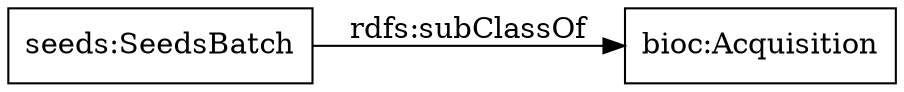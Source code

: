 digraph ar2dtool_diagram { 
rankdir=LR;
size="1000"
node [shape = rectangle, color="black"]; "seeds:SeedsBatch" ; /*classes style*/
	"seeds:SeedsBatch" -> "bioc:Acquisition" [ label = "rdfs:subClassOf" ];

}
